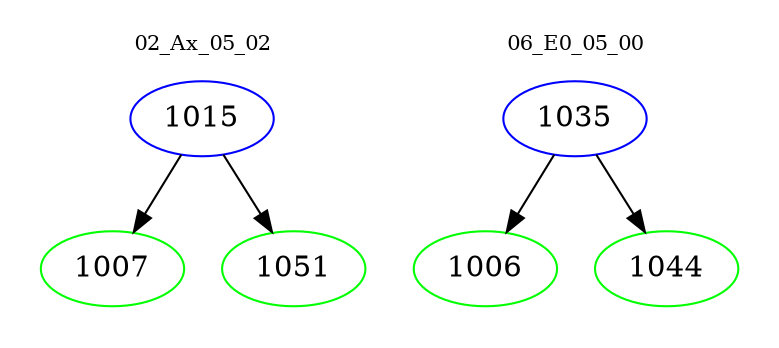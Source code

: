 digraph{
subgraph cluster_0 {
color = white
label = "02_Ax_05_02";
fontsize=10;
T0_1015 [label="1015", color="blue"]
T0_1015 -> T0_1007 [color="black"]
T0_1007 [label="1007", color="green"]
T0_1015 -> T0_1051 [color="black"]
T0_1051 [label="1051", color="green"]
}
subgraph cluster_1 {
color = white
label = "06_E0_05_00";
fontsize=10;
T1_1035 [label="1035", color="blue"]
T1_1035 -> T1_1006 [color="black"]
T1_1006 [label="1006", color="green"]
T1_1035 -> T1_1044 [color="black"]
T1_1044 [label="1044", color="green"]
}
}
